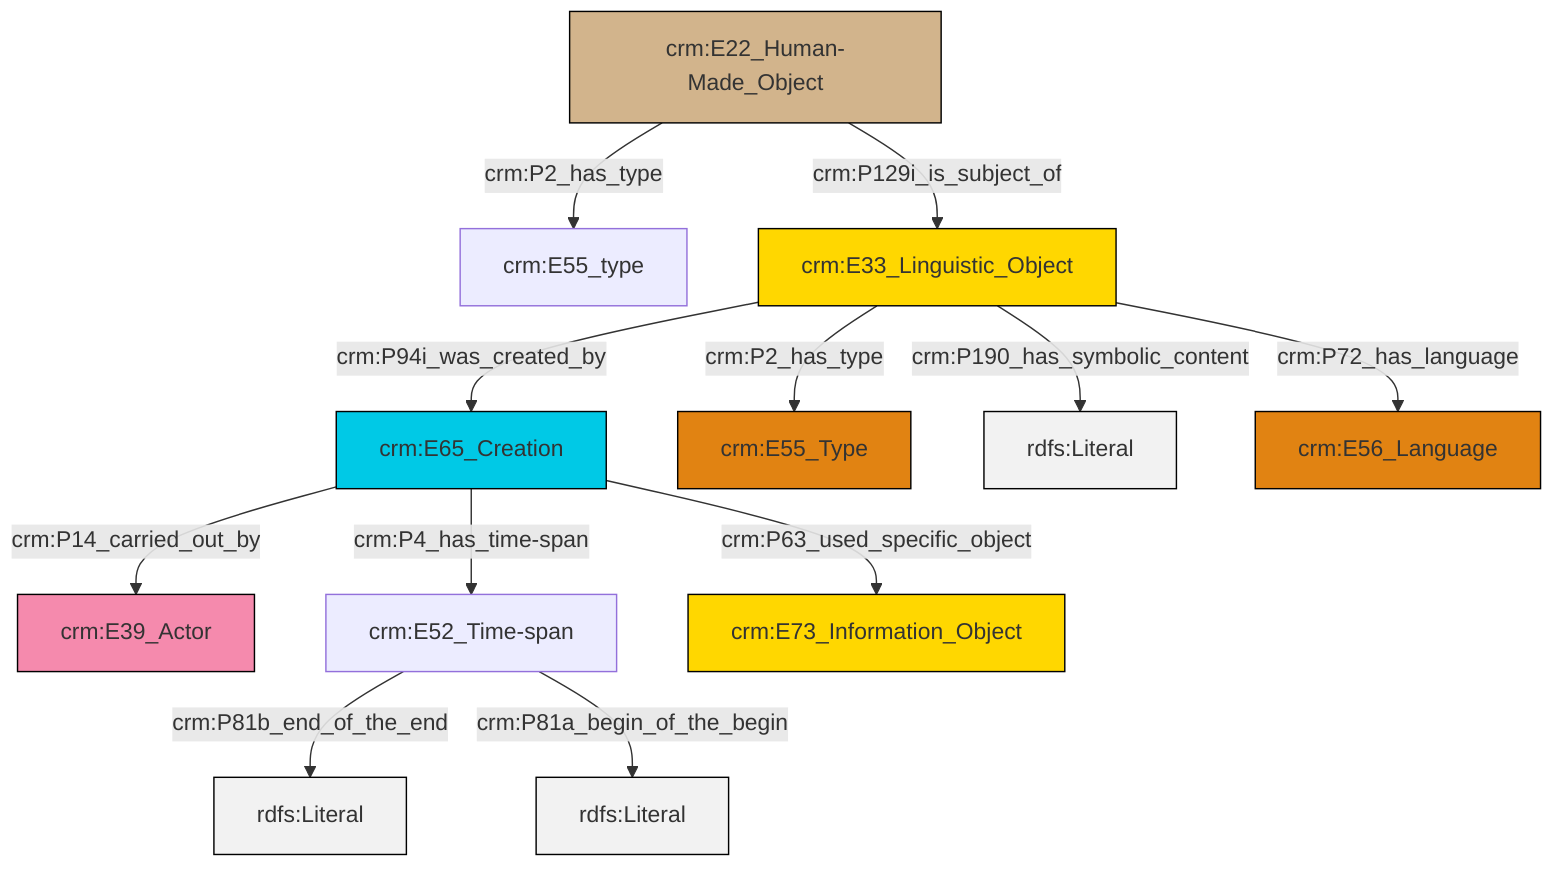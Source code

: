 graph TD
classDef Literal fill:#f2f2f2,stroke:#000000;
classDef CRM_Entity fill:#FFFFFF,stroke:#000000;
classDef Temporal_Entity fill:#00C9E6, stroke:#000000;
classDef Type fill:#E18312, stroke:#000000;
classDef Time-Span fill:#2C9C91, stroke:#000000;
classDef Appellation fill:#FFEB7F, stroke:#000000;
classDef Place fill:#008836, stroke:#000000;
classDef Persistent_Item fill:#B266B2, stroke:#000000;
classDef Conceptual_Object fill:#FFD700, stroke:#000000;
classDef Physical_Thing fill:#D2B48C, stroke:#000000;
classDef Actor fill:#f58aad, stroke:#000000;
classDef PC_Classes fill:#4ce600, stroke:#000000;
classDef Multi fill:#cccccc,stroke:#000000;

4["crm:E65_Creation"]:::Temporal_Entity -->|crm:P4_has_time-span| 5["crm:E52_Time-span"]:::Default
2["crm:E22_Human-Made_Object"]:::Physical_Thing -->|crm:P2_has_type| 6["crm:E55_type"]:::Default
4["crm:E65_Creation"]:::Temporal_Entity -->|crm:P63_used_specific_object| 9["crm:E73_Information_Object"]:::Conceptual_Object
11["crm:E33_Linguistic_Object"]:::Conceptual_Object -->|crm:P190_has_symbolic_content| 12[rdfs:Literal]:::Literal
5["crm:E52_Time-span"]:::Default -->|crm:P81b_end_of_the_end| 13[rdfs:Literal]:::Literal
11["crm:E33_Linguistic_Object"]:::Conceptual_Object -->|crm:P2_has_type| 7["crm:E55_Type"]:::Type
11["crm:E33_Linguistic_Object"]:::Conceptual_Object -->|crm:P72_has_language| 15["crm:E56_Language"]:::Type
4["crm:E65_Creation"]:::Temporal_Entity -->|crm:P14_carried_out_by| 0["crm:E39_Actor"]:::Actor
5["crm:E52_Time-span"]:::Default -->|crm:P81a_begin_of_the_begin| 18[rdfs:Literal]:::Literal
11["crm:E33_Linguistic_Object"]:::Conceptual_Object -->|crm:P94i_was_created_by| 4["crm:E65_Creation"]:::Temporal_Entity
2["crm:E22_Human-Made_Object"]:::Physical_Thing -->|crm:P129i_is_subject_of| 11["crm:E33_Linguistic_Object"]:::Conceptual_Object